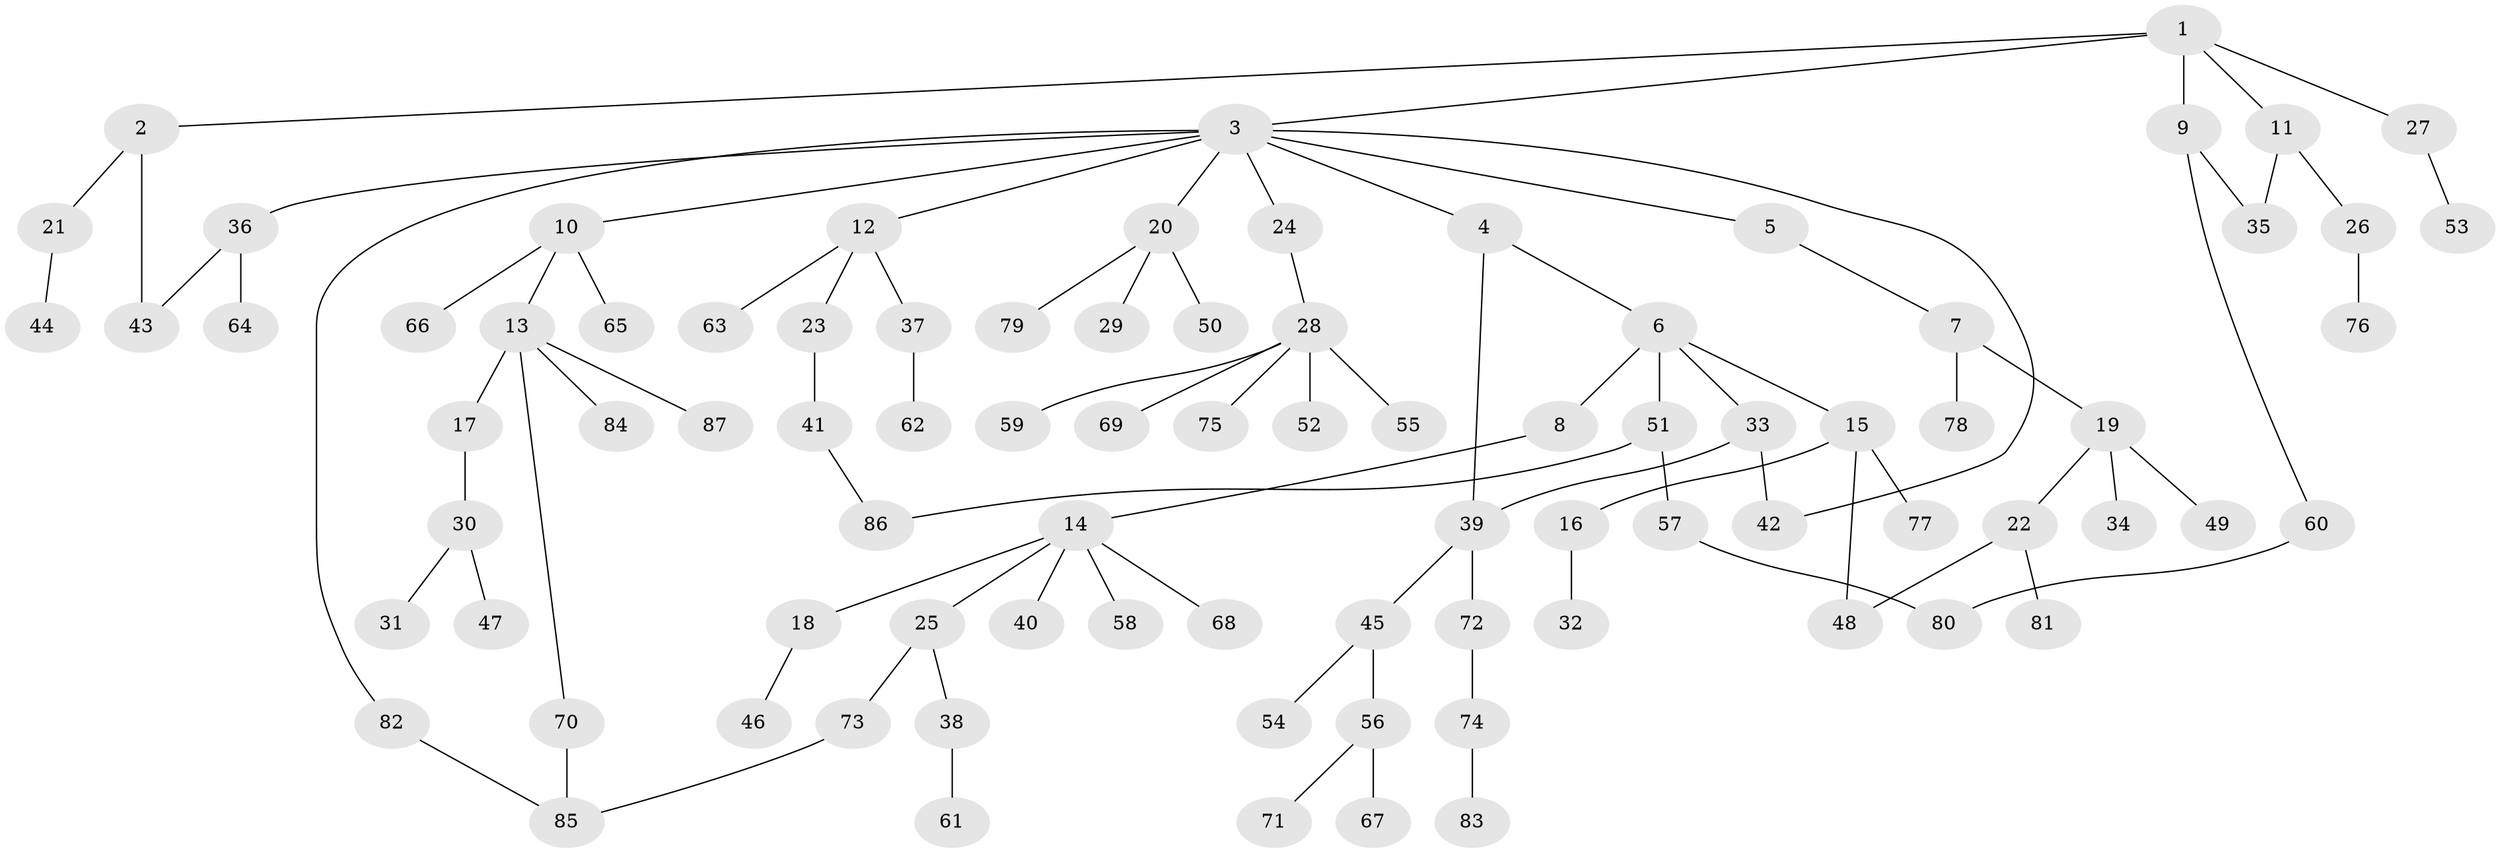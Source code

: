 // coarse degree distribution, {10: 0.018867924528301886, 6: 0.018867924528301886, 2: 0.2830188679245283, 5: 0.05660377358490566, 3: 0.18867924528301888, 1: 0.39622641509433965, 4: 0.03773584905660377}
// Generated by graph-tools (version 1.1) at 2025/35/03/04/25 23:35:59]
// undirected, 87 vertices, 95 edges
graph export_dot {
  node [color=gray90,style=filled];
  1;
  2;
  3;
  4;
  5;
  6;
  7;
  8;
  9;
  10;
  11;
  12;
  13;
  14;
  15;
  16;
  17;
  18;
  19;
  20;
  21;
  22;
  23;
  24;
  25;
  26;
  27;
  28;
  29;
  30;
  31;
  32;
  33;
  34;
  35;
  36;
  37;
  38;
  39;
  40;
  41;
  42;
  43;
  44;
  45;
  46;
  47;
  48;
  49;
  50;
  51;
  52;
  53;
  54;
  55;
  56;
  57;
  58;
  59;
  60;
  61;
  62;
  63;
  64;
  65;
  66;
  67;
  68;
  69;
  70;
  71;
  72;
  73;
  74;
  75;
  76;
  77;
  78;
  79;
  80;
  81;
  82;
  83;
  84;
  85;
  86;
  87;
  1 -- 2;
  1 -- 3;
  1 -- 9;
  1 -- 11;
  1 -- 27;
  2 -- 21;
  2 -- 43;
  3 -- 4;
  3 -- 5;
  3 -- 10;
  3 -- 12;
  3 -- 20;
  3 -- 24;
  3 -- 36;
  3 -- 82;
  3 -- 42;
  4 -- 6;
  4 -- 39;
  5 -- 7;
  6 -- 8;
  6 -- 15;
  6 -- 33;
  6 -- 51;
  7 -- 19;
  7 -- 78;
  8 -- 14;
  9 -- 35;
  9 -- 60;
  10 -- 13;
  10 -- 65;
  10 -- 66;
  11 -- 26;
  11 -- 35;
  12 -- 23;
  12 -- 37;
  12 -- 63;
  13 -- 17;
  13 -- 70;
  13 -- 84;
  13 -- 87;
  14 -- 18;
  14 -- 25;
  14 -- 40;
  14 -- 58;
  14 -- 68;
  15 -- 16;
  15 -- 48;
  15 -- 77;
  16 -- 32;
  17 -- 30;
  18 -- 46;
  19 -- 22;
  19 -- 34;
  19 -- 49;
  20 -- 29;
  20 -- 50;
  20 -- 79;
  21 -- 44;
  22 -- 81;
  22 -- 48;
  23 -- 41;
  24 -- 28;
  25 -- 38;
  25 -- 73;
  26 -- 76;
  27 -- 53;
  28 -- 52;
  28 -- 55;
  28 -- 59;
  28 -- 69;
  28 -- 75;
  30 -- 31;
  30 -- 47;
  33 -- 39;
  33 -- 42;
  36 -- 43;
  36 -- 64;
  37 -- 62;
  38 -- 61;
  39 -- 45;
  39 -- 72;
  41 -- 86;
  45 -- 54;
  45 -- 56;
  51 -- 57;
  51 -- 86;
  56 -- 67;
  56 -- 71;
  57 -- 80;
  60 -- 80;
  70 -- 85;
  72 -- 74;
  73 -- 85;
  74 -- 83;
  82 -- 85;
}
